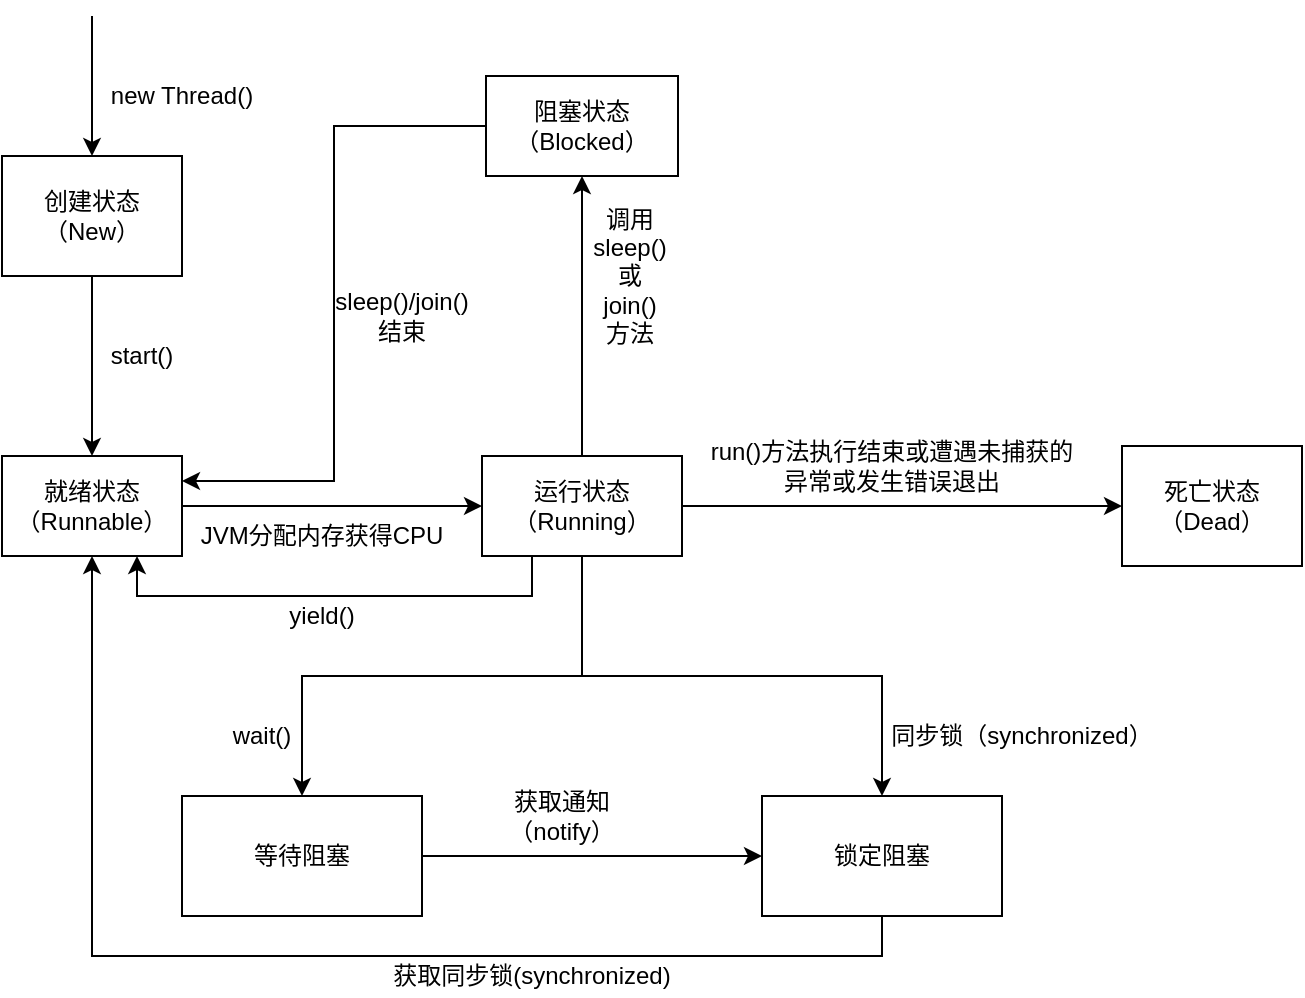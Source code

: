 <mxfile version="14.5.10" type="github"><diagram id="Bxwihh6jPsrpgNfdOrA-" name="Page-1"><mxGraphModel dx="1422" dy="706" grid="1" gridSize="10" guides="1" tooltips="1" connect="1" arrows="1" fold="1" page="1" pageScale="1" pageWidth="827" pageHeight="1169" math="0" shadow="0"><root><mxCell id="0"/><mxCell id="1" parent="0"/><mxCell id="ubwb8xQuiNMaHYwJeVqT-8" style="edgeStyle=orthogonalEdgeStyle;rounded=0;orthogonalLoop=1;jettySize=auto;html=1;exitX=0.5;exitY=1;exitDx=0;exitDy=0;entryX=0.5;entryY=0;entryDx=0;entryDy=0;" edge="1" parent="1" source="ubwb8xQuiNMaHYwJeVqT-1" target="ubwb8xQuiNMaHYwJeVqT-2"><mxGeometry relative="1" as="geometry"/></mxCell><mxCell id="ubwb8xQuiNMaHYwJeVqT-1" value="创建状态（New）" style="rounded=0;whiteSpace=wrap;html=1;" vertex="1" parent="1"><mxGeometry x="100" y="110" width="90" height="60" as="geometry"/></mxCell><mxCell id="ubwb8xQuiNMaHYwJeVqT-9" style="edgeStyle=orthogonalEdgeStyle;rounded=0;orthogonalLoop=1;jettySize=auto;html=1;exitX=1;exitY=0.5;exitDx=0;exitDy=0;entryX=0;entryY=0.5;entryDx=0;entryDy=0;" edge="1" parent="1" source="ubwb8xQuiNMaHYwJeVqT-2" target="ubwb8xQuiNMaHYwJeVqT-3"><mxGeometry relative="1" as="geometry"/></mxCell><mxCell id="ubwb8xQuiNMaHYwJeVqT-2" value="就绪状态（Runnable）" style="rounded=0;whiteSpace=wrap;html=1;" vertex="1" parent="1"><mxGeometry x="100" y="260" width="90" height="50" as="geometry"/></mxCell><mxCell id="ubwb8xQuiNMaHYwJeVqT-10" style="edgeStyle=orthogonalEdgeStyle;rounded=0;orthogonalLoop=1;jettySize=auto;html=1;exitX=1;exitY=0.5;exitDx=0;exitDy=0;entryX=0;entryY=0.5;entryDx=0;entryDy=0;" edge="1" parent="1" source="ubwb8xQuiNMaHYwJeVqT-3" target="ubwb8xQuiNMaHYwJeVqT-4"><mxGeometry relative="1" as="geometry"/></mxCell><mxCell id="ubwb8xQuiNMaHYwJeVqT-16" style="edgeStyle=orthogonalEdgeStyle;rounded=0;orthogonalLoop=1;jettySize=auto;html=1;exitX=0.5;exitY=0;exitDx=0;exitDy=0;entryX=0.5;entryY=1;entryDx=0;entryDy=0;" edge="1" parent="1" source="ubwb8xQuiNMaHYwJeVqT-3" target="ubwb8xQuiNMaHYwJeVqT-5"><mxGeometry relative="1" as="geometry"/></mxCell><mxCell id="ubwb8xQuiNMaHYwJeVqT-17" style="edgeStyle=orthogonalEdgeStyle;rounded=0;orthogonalLoop=1;jettySize=auto;html=1;exitX=0.5;exitY=1;exitDx=0;exitDy=0;entryX=0.5;entryY=0;entryDx=0;entryDy=0;" edge="1" parent="1" source="ubwb8xQuiNMaHYwJeVqT-3" target="ubwb8xQuiNMaHYwJeVqT-15"><mxGeometry relative="1" as="geometry"/></mxCell><mxCell id="ubwb8xQuiNMaHYwJeVqT-18" style="edgeStyle=orthogonalEdgeStyle;rounded=0;orthogonalLoop=1;jettySize=auto;html=1;exitX=0.5;exitY=1;exitDx=0;exitDy=0;entryX=0.5;entryY=0;entryDx=0;entryDy=0;" edge="1" parent="1" source="ubwb8xQuiNMaHYwJeVqT-3" target="ubwb8xQuiNMaHYwJeVqT-14"><mxGeometry relative="1" as="geometry"/></mxCell><mxCell id="ubwb8xQuiNMaHYwJeVqT-25" style="edgeStyle=orthogonalEdgeStyle;rounded=0;orthogonalLoop=1;jettySize=auto;html=1;exitX=0.25;exitY=1;exitDx=0;exitDy=0;entryX=0.75;entryY=1;entryDx=0;entryDy=0;" edge="1" parent="1" source="ubwb8xQuiNMaHYwJeVqT-3" target="ubwb8xQuiNMaHYwJeVqT-2"><mxGeometry relative="1" as="geometry"/></mxCell><mxCell id="ubwb8xQuiNMaHYwJeVqT-3" value="运行状态（Running）" style="rounded=0;whiteSpace=wrap;html=1;" vertex="1" parent="1"><mxGeometry x="340" y="260" width="100" height="50" as="geometry"/></mxCell><mxCell id="ubwb8xQuiNMaHYwJeVqT-4" value="死亡状态（Dead）" style="rounded=0;whiteSpace=wrap;html=1;" vertex="1" parent="1"><mxGeometry x="660" y="255" width="90" height="60" as="geometry"/></mxCell><mxCell id="ubwb8xQuiNMaHYwJeVqT-20" style="edgeStyle=orthogonalEdgeStyle;rounded=0;orthogonalLoop=1;jettySize=auto;html=1;exitX=0;exitY=0.5;exitDx=0;exitDy=0;entryX=1;entryY=0.25;entryDx=0;entryDy=0;" edge="1" parent="1" source="ubwb8xQuiNMaHYwJeVqT-5" target="ubwb8xQuiNMaHYwJeVqT-2"><mxGeometry relative="1" as="geometry"/></mxCell><mxCell id="ubwb8xQuiNMaHYwJeVqT-5" value="阻塞状态（Blocked）" style="rounded=0;whiteSpace=wrap;html=1;" vertex="1" parent="1"><mxGeometry x="342" y="70" width="96" height="50" as="geometry"/></mxCell><mxCell id="ubwb8xQuiNMaHYwJeVqT-6" value="" style="endArrow=classic;html=1;entryX=0.5;entryY=0;entryDx=0;entryDy=0;" edge="1" parent="1" target="ubwb8xQuiNMaHYwJeVqT-1"><mxGeometry width="50" height="50" relative="1" as="geometry"><mxPoint x="145" y="40" as="sourcePoint"/><mxPoint x="440" y="310" as="targetPoint"/></mxGeometry></mxCell><mxCell id="ubwb8xQuiNMaHYwJeVqT-7" value="new Thread()" style="text;html=1;strokeColor=none;fillColor=none;align=center;verticalAlign=middle;whiteSpace=wrap;rounded=0;" vertex="1" parent="1"><mxGeometry x="140" y="70" width="100" height="20" as="geometry"/></mxCell><mxCell id="ubwb8xQuiNMaHYwJeVqT-24" style="edgeStyle=orthogonalEdgeStyle;rounded=0;orthogonalLoop=1;jettySize=auto;html=1;exitX=0.5;exitY=1;exitDx=0;exitDy=0;entryX=0.5;entryY=1;entryDx=0;entryDy=0;" edge="1" parent="1" source="ubwb8xQuiNMaHYwJeVqT-14" target="ubwb8xQuiNMaHYwJeVqT-2"><mxGeometry relative="1" as="geometry"/></mxCell><mxCell id="ubwb8xQuiNMaHYwJeVqT-14" value="锁定阻塞" style="rounded=0;whiteSpace=wrap;html=1;" vertex="1" parent="1"><mxGeometry x="480" y="430" width="120" height="60" as="geometry"/></mxCell><mxCell id="ubwb8xQuiNMaHYwJeVqT-27" style="edgeStyle=orthogonalEdgeStyle;rounded=0;orthogonalLoop=1;jettySize=auto;html=1;exitX=1;exitY=0.5;exitDx=0;exitDy=0;entryX=0;entryY=0.5;entryDx=0;entryDy=0;" edge="1" parent="1" source="ubwb8xQuiNMaHYwJeVqT-15" target="ubwb8xQuiNMaHYwJeVqT-14"><mxGeometry relative="1" as="geometry"/></mxCell><mxCell id="ubwb8xQuiNMaHYwJeVqT-15" value="等待阻塞" style="rounded=0;whiteSpace=wrap;html=1;" vertex="1" parent="1"><mxGeometry x="190" y="430" width="120" height="60" as="geometry"/></mxCell><mxCell id="ubwb8xQuiNMaHYwJeVqT-19" value="调用sleep()或join()方法" style="text;html=1;strokeColor=none;fillColor=none;align=center;verticalAlign=middle;whiteSpace=wrap;rounded=0;" vertex="1" parent="1"><mxGeometry x="394" y="160" width="40" height="20" as="geometry"/></mxCell><mxCell id="ubwb8xQuiNMaHYwJeVqT-21" value="同步锁（synchronized）" style="text;html=1;strokeColor=none;fillColor=none;align=center;verticalAlign=middle;whiteSpace=wrap;rounded=0;" vertex="1" parent="1"><mxGeometry x="530" y="390" width="160" height="20" as="geometry"/></mxCell><mxCell id="ubwb8xQuiNMaHYwJeVqT-22" value="run()方法执行结束或遭遇未捕获的异常或发生错误退出" style="text;html=1;strokeColor=none;fillColor=none;align=center;verticalAlign=middle;whiteSpace=wrap;rounded=0;" vertex="1" parent="1"><mxGeometry x="450" y="240" width="190" height="50" as="geometry"/></mxCell><mxCell id="ubwb8xQuiNMaHYwJeVqT-23" value="wait()" style="text;html=1;strokeColor=none;fillColor=none;align=center;verticalAlign=middle;whiteSpace=wrap;rounded=0;" vertex="1" parent="1"><mxGeometry x="210" y="390" width="40" height="20" as="geometry"/></mxCell><mxCell id="ubwb8xQuiNMaHYwJeVqT-26" value="start()" style="text;html=1;strokeColor=none;fillColor=none;align=center;verticalAlign=middle;whiteSpace=wrap;rounded=0;" vertex="1" parent="1"><mxGeometry x="150" y="200" width="40" height="20" as="geometry"/></mxCell><mxCell id="ubwb8xQuiNMaHYwJeVqT-28" value="获取通知（notify）" style="text;html=1;strokeColor=none;fillColor=none;align=center;verticalAlign=middle;whiteSpace=wrap;rounded=0;" vertex="1" parent="1"><mxGeometry x="360" y="430" width="40" height="20" as="geometry"/></mxCell><mxCell id="ubwb8xQuiNMaHYwJeVqT-29" value="sleep()/join()结束" style="text;html=1;strokeColor=none;fillColor=none;align=center;verticalAlign=middle;whiteSpace=wrap;rounded=0;" vertex="1" parent="1"><mxGeometry x="280" y="180" width="40" height="20" as="geometry"/></mxCell><mxCell id="ubwb8xQuiNMaHYwJeVqT-30" value="JVM分配内存获得CPU" style="text;html=1;strokeColor=none;fillColor=none;align=center;verticalAlign=middle;whiteSpace=wrap;rounded=0;" vertex="1" parent="1"><mxGeometry x="190" y="290" width="140" height="20" as="geometry"/></mxCell><mxCell id="ubwb8xQuiNMaHYwJeVqT-31" value="yield()" style="text;html=1;strokeColor=none;fillColor=none;align=center;verticalAlign=middle;whiteSpace=wrap;rounded=0;" vertex="1" parent="1"><mxGeometry x="240" y="330" width="40" height="20" as="geometry"/></mxCell><mxCell id="ubwb8xQuiNMaHYwJeVqT-32" value="获取同步锁(synchronized)" style="text;html=1;strokeColor=none;fillColor=none;align=center;verticalAlign=middle;whiteSpace=wrap;rounded=0;" vertex="1" parent="1"><mxGeometry x="280" y="510" width="170" height="20" as="geometry"/></mxCell></root></mxGraphModel></diagram></mxfile>